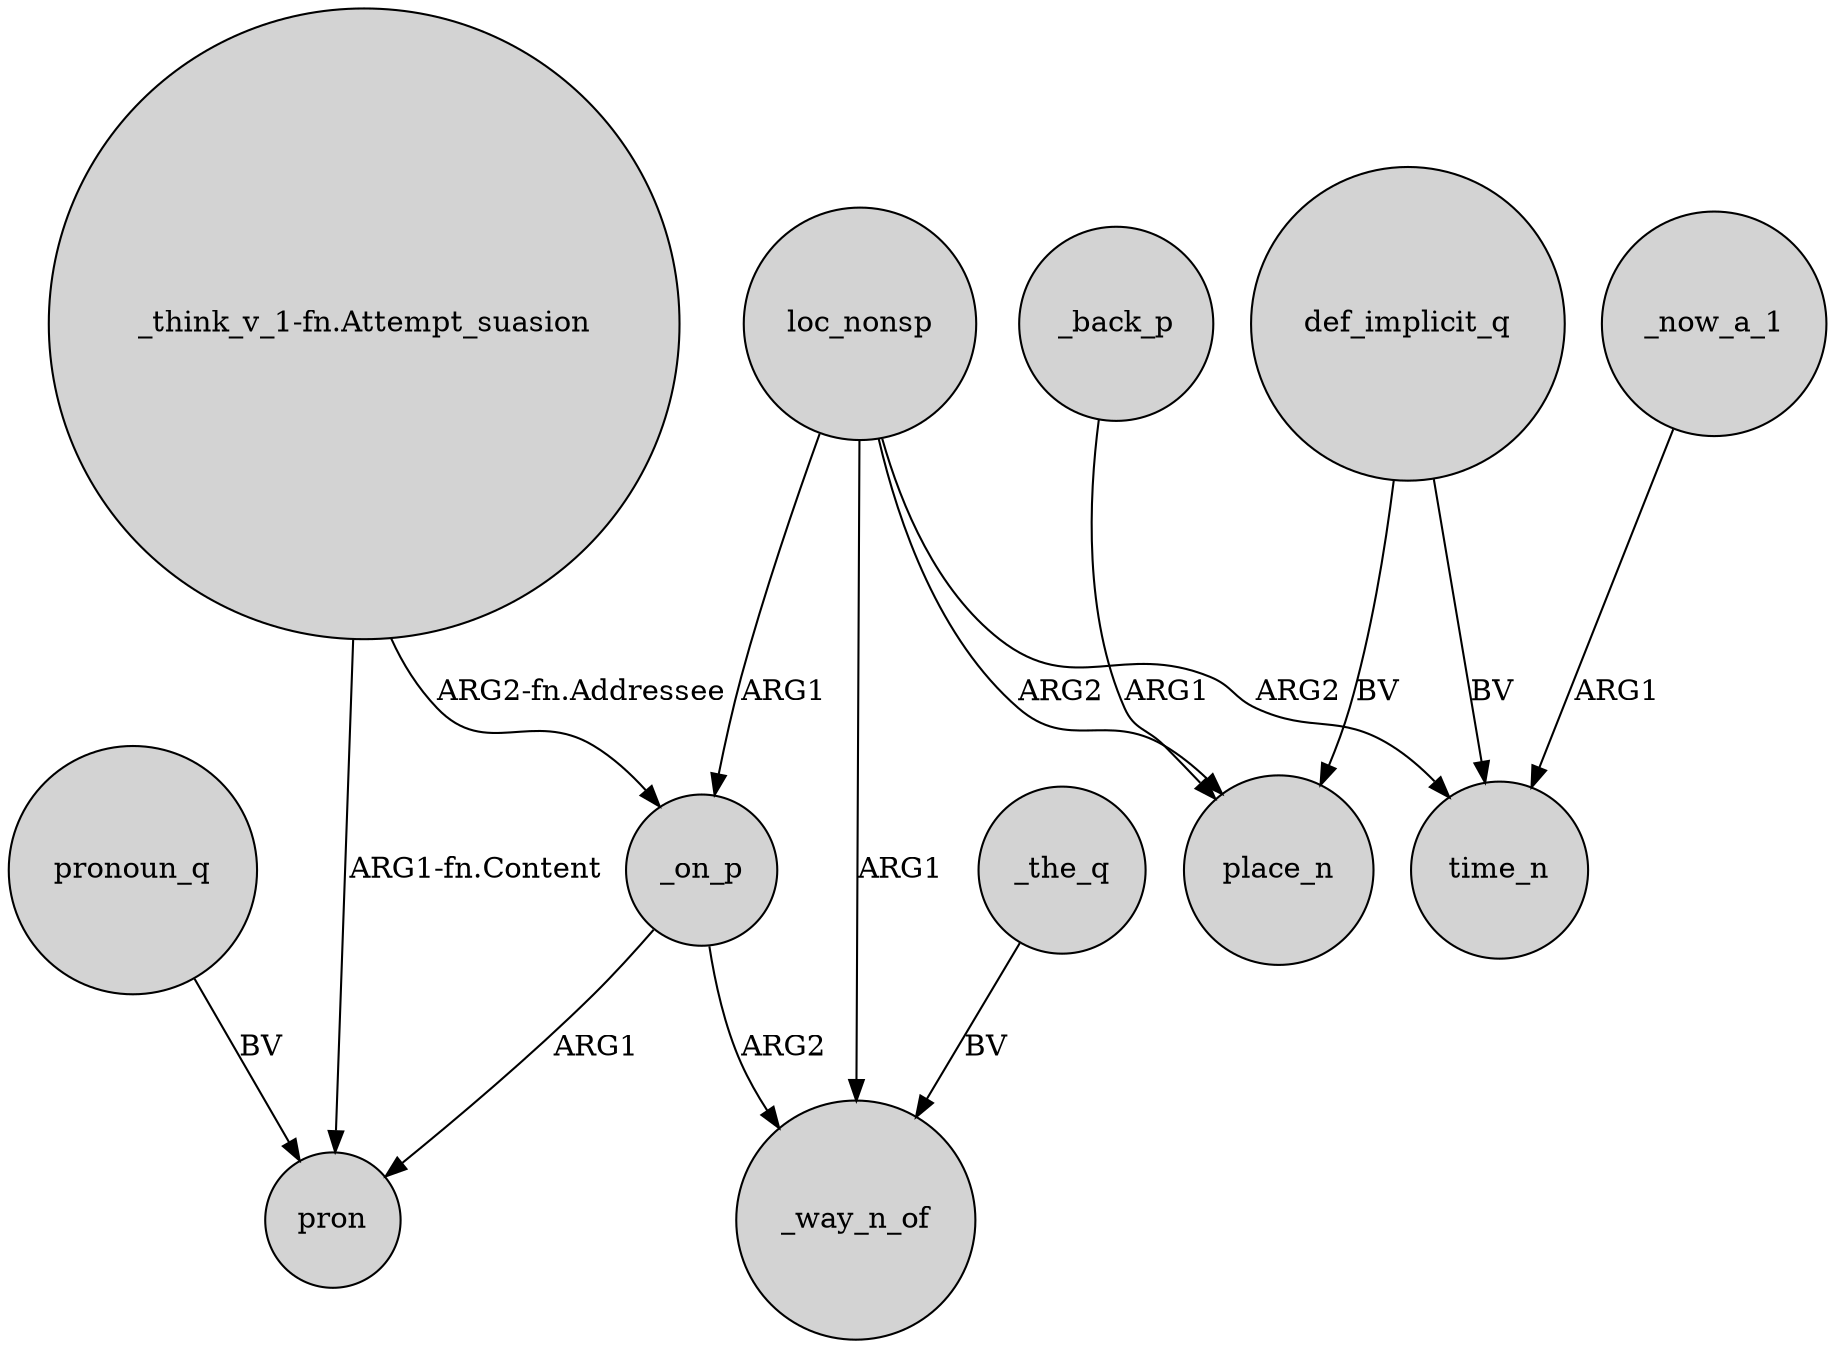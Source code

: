 digraph {
	node [shape=circle style=filled]
	"_think_v_1-fn.Attempt_suasion" -> _on_p [label="ARG2-fn.Addressee"]
	loc_nonsp -> place_n [label=ARG2]
	_back_p -> place_n [label=ARG1]
	loc_nonsp -> _on_p [label=ARG1]
	"_think_v_1-fn.Attempt_suasion" -> pron [label="ARG1-fn.Content"]
	_the_q -> _way_n_of [label=BV]
	loc_nonsp -> time_n [label=ARG2]
	_on_p -> _way_n_of [label=ARG2]
	def_implicit_q -> place_n [label=BV]
	_now_a_1 -> time_n [label=ARG1]
	_on_p -> pron [label=ARG1]
	pronoun_q -> pron [label=BV]
	def_implicit_q -> time_n [label=BV]
	loc_nonsp -> _way_n_of [label=ARG1]
}

